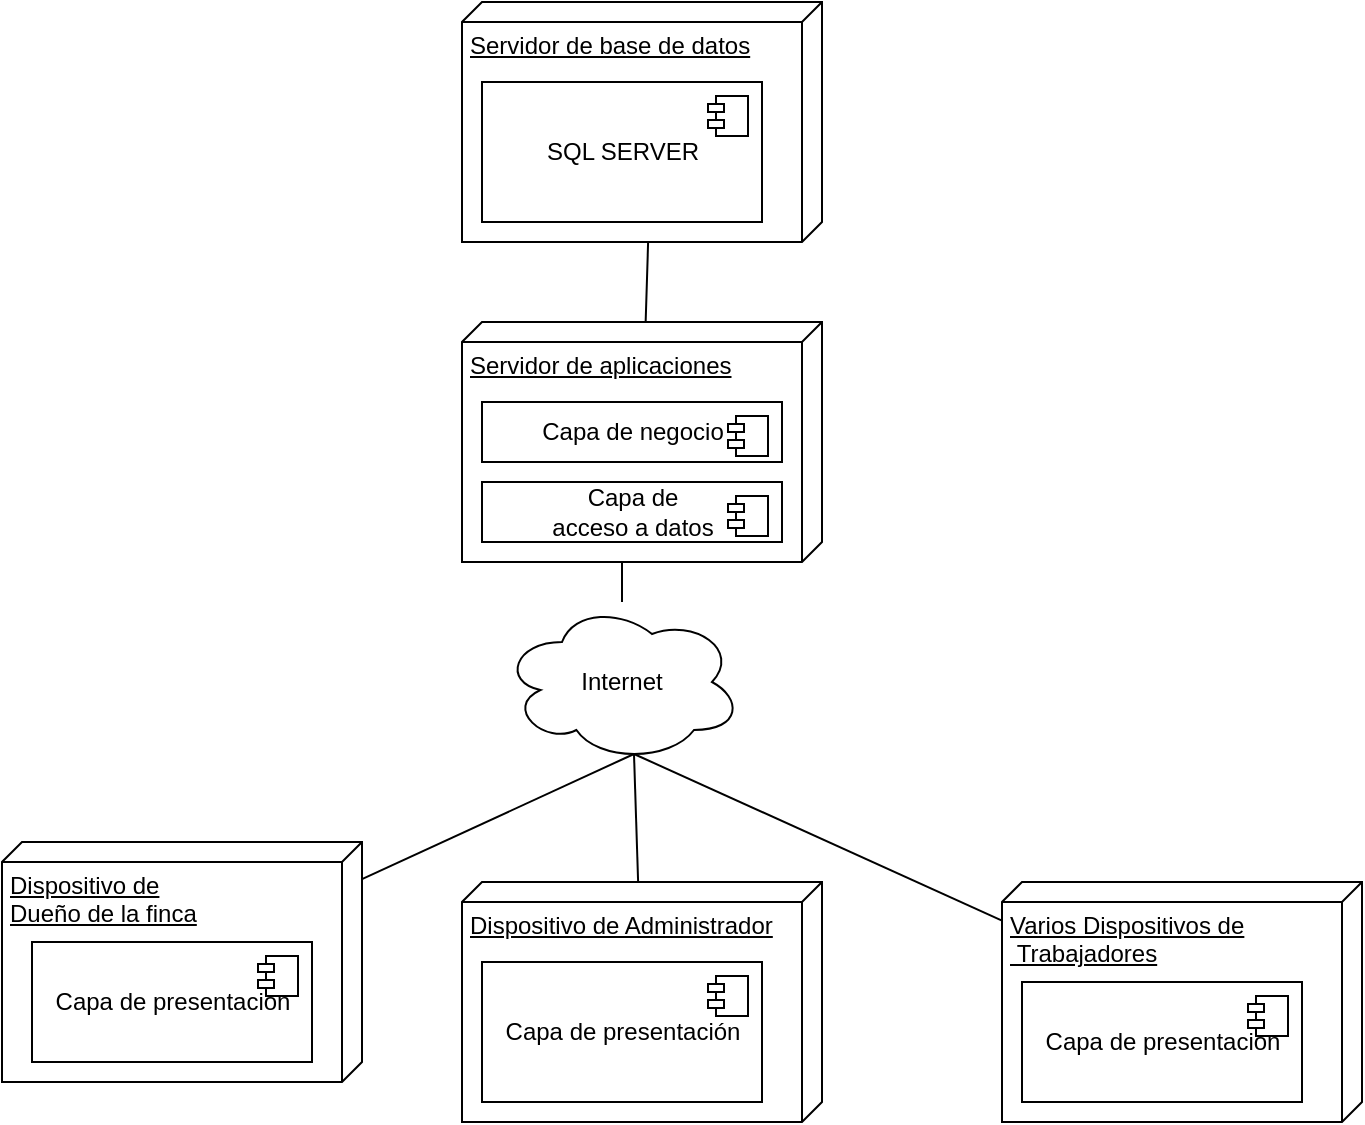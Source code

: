 <mxfile version="13.4.2" type="device"><diagram id="gEmcB3LOzR4hundHuTYb" name="Page-1"><mxGraphModel dx="1021" dy="567" grid="1" gridSize="10" guides="1" tooltips="1" connect="1" arrows="1" fold="1" page="1" pageScale="1" pageWidth="827" pageHeight="1169" math="0" shadow="0"><root><mxCell id="0"/><mxCell id="1" parent="0"/><mxCell id="ZcnB2W-V8i0V_A6PD_sG-37" style="edgeStyle=none;rounded=0;orthogonalLoop=1;jettySize=auto;html=1;entryX=0.55;entryY=0.95;entryDx=0;entryDy=0;entryPerimeter=0;endArrow=none;endFill=0;strokeColor=#000000;" parent="1" source="ZcnB2W-V8i0V_A6PD_sG-3" target="ZcnB2W-V8i0V_A6PD_sG-35" edge="1"><mxGeometry relative="1" as="geometry"/></mxCell><mxCell id="ZcnB2W-V8i0V_A6PD_sG-3" value="Dispositivo de &lt;br&gt;Dueño de la finca" style="verticalAlign=top;align=left;spacingTop=8;spacingLeft=2;spacingRight=12;shape=cube;size=10;direction=south;fontStyle=4;html=1;" parent="1" vertex="1"><mxGeometry x="90" y="450" width="180" height="120" as="geometry"/></mxCell><mxCell id="ZcnB2W-V8i0V_A6PD_sG-19" style="edgeStyle=none;rounded=0;orthogonalLoop=1;jettySize=auto;html=1;endArrow=none;endFill=0;strokeColor=#000000;entryX=0.55;entryY=0.95;entryDx=0;entryDy=0;entryPerimeter=0;" parent="1" source="ZcnB2W-V8i0V_A6PD_sG-7" target="ZcnB2W-V8i0V_A6PD_sG-35" edge="1"><mxGeometry relative="1" as="geometry"><mxPoint x="390.0" y="460" as="targetPoint"/></mxGeometry></mxCell><mxCell id="ZcnB2W-V8i0V_A6PD_sG-7" value="Dispositivo de Administrador" style="verticalAlign=top;align=left;spacingTop=8;spacingLeft=2;spacingRight=12;shape=cube;size=10;direction=south;fontStyle=4;html=1;" parent="1" vertex="1"><mxGeometry x="320" y="470" width="180" height="120" as="geometry"/></mxCell><mxCell id="ZcnB2W-V8i0V_A6PD_sG-20" style="edgeStyle=none;rounded=0;orthogonalLoop=1;jettySize=auto;html=1;endArrow=none;endFill=0;strokeColor=#000000;entryX=0.55;entryY=0.95;entryDx=0;entryDy=0;entryPerimeter=0;" parent="1" source="ZcnB2W-V8i0V_A6PD_sG-9" target="ZcnB2W-V8i0V_A6PD_sG-35" edge="1"><mxGeometry relative="1" as="geometry"><mxPoint x="390.0" y="470" as="targetPoint"/></mxGeometry></mxCell><mxCell id="ZcnB2W-V8i0V_A6PD_sG-9" value="Varios Dispositivos de&lt;br&gt;&amp;nbsp;Trabajadores" style="verticalAlign=top;align=left;spacingTop=8;spacingLeft=2;spacingRight=12;shape=cube;size=10;direction=south;fontStyle=4;html=1;" parent="1" vertex="1"><mxGeometry x="590" y="470" width="180" height="120" as="geometry"/></mxCell><mxCell id="ZcnB2W-V8i0V_A6PD_sG-16" style="edgeStyle=none;rounded=0;orthogonalLoop=1;jettySize=auto;html=1;entryX=1;entryY=0.483;entryDx=0;entryDy=0;entryPerimeter=0;endArrow=none;endFill=0;strokeColor=#000000;" parent="1" source="ZcnB2W-V8i0V_A6PD_sG-11" target="ZcnB2W-V8i0V_A6PD_sG-12" edge="1"><mxGeometry relative="1" as="geometry"/></mxCell><mxCell id="8tomWk0zhKsg77mHMGD5-3" style="edgeStyle=orthogonalEdgeStyle;rounded=0;orthogonalLoop=1;jettySize=auto;html=1;endArrow=none;endFill=0;" parent="1" source="ZcnB2W-V8i0V_A6PD_sG-11" target="ZcnB2W-V8i0V_A6PD_sG-35" edge="1"><mxGeometry relative="1" as="geometry"><Array as="points"><mxPoint x="400" y="320"/><mxPoint x="400" y="320"/></Array></mxGeometry></mxCell><mxCell id="ZcnB2W-V8i0V_A6PD_sG-11" value="Servidor de aplicaciones" style="verticalAlign=top;align=left;spacingTop=8;spacingLeft=2;spacingRight=12;shape=cube;size=10;direction=south;fontStyle=4;html=1;" parent="1" vertex="1"><mxGeometry x="320" y="190" width="180" height="120" as="geometry"/></mxCell><mxCell id="ZcnB2W-V8i0V_A6PD_sG-12" value="Servidor de base de datos" style="verticalAlign=top;align=left;spacingTop=8;spacingLeft=2;spacingRight=12;shape=cube;size=10;direction=south;fontStyle=4;html=1;" parent="1" vertex="1"><mxGeometry x="320" y="30" width="180" height="120" as="geometry"/></mxCell><mxCell id="ZcnB2W-V8i0V_A6PD_sG-13" value="SQL SERVER" style="html=1;dropTarget=0;" parent="1" vertex="1"><mxGeometry x="330" y="70" width="140" height="70" as="geometry"/></mxCell><mxCell id="ZcnB2W-V8i0V_A6PD_sG-14" value="" style="shape=component;jettyWidth=8;jettyHeight=4;" parent="ZcnB2W-V8i0V_A6PD_sG-13" vertex="1"><mxGeometry x="1" width="20" height="20" relative="1" as="geometry"><mxPoint x="-27" y="7" as="offset"/></mxGeometry></mxCell><mxCell id="ZcnB2W-V8i0V_A6PD_sG-21" value="Capa de negocio" style="html=1;dropTarget=0;" parent="1" vertex="1"><mxGeometry x="330" y="230" width="150" height="30" as="geometry"/></mxCell><mxCell id="ZcnB2W-V8i0V_A6PD_sG-22" value="" style="shape=component;jettyWidth=8;jettyHeight=4;" parent="ZcnB2W-V8i0V_A6PD_sG-21" vertex="1"><mxGeometry x="1" width="20" height="20" relative="1" as="geometry"><mxPoint x="-27" y="7" as="offset"/></mxGeometry></mxCell><mxCell id="ZcnB2W-V8i0V_A6PD_sG-23" value="Capa de presentación" style="html=1;dropTarget=0;" parent="1" vertex="1"><mxGeometry x="105" y="500" width="140" height="60" as="geometry"/></mxCell><mxCell id="ZcnB2W-V8i0V_A6PD_sG-24" value="" style="shape=component;jettyWidth=8;jettyHeight=4;" parent="ZcnB2W-V8i0V_A6PD_sG-23" vertex="1"><mxGeometry x="1" width="20" height="20" relative="1" as="geometry"><mxPoint x="-27" y="7" as="offset"/></mxGeometry></mxCell><mxCell id="ZcnB2W-V8i0V_A6PD_sG-29" value="Capa de presentación" style="html=1;dropTarget=0;" parent="1" vertex="1"><mxGeometry x="330" y="510" width="140" height="70" as="geometry"/></mxCell><mxCell id="ZcnB2W-V8i0V_A6PD_sG-30" value="" style="shape=component;jettyWidth=8;jettyHeight=4;" parent="ZcnB2W-V8i0V_A6PD_sG-29" vertex="1"><mxGeometry x="1" width="20" height="20" relative="1" as="geometry"><mxPoint x="-27" y="7" as="offset"/></mxGeometry></mxCell><mxCell id="ZcnB2W-V8i0V_A6PD_sG-31" value="Capa de presentación" style="html=1;dropTarget=0;" parent="1" vertex="1"><mxGeometry x="600" y="520" width="140" height="60" as="geometry"/></mxCell><mxCell id="ZcnB2W-V8i0V_A6PD_sG-32" value="" style="shape=component;jettyWidth=8;jettyHeight=4;" parent="ZcnB2W-V8i0V_A6PD_sG-31" vertex="1"><mxGeometry x="1" width="20" height="20" relative="1" as="geometry"><mxPoint x="-27" y="7" as="offset"/></mxGeometry></mxCell><mxCell id="ZcnB2W-V8i0V_A6PD_sG-33" value="Capa de &lt;br&gt;acceso a datos" style="html=1;dropTarget=0;" parent="1" vertex="1"><mxGeometry x="330" y="270" width="150" height="30" as="geometry"/></mxCell><mxCell id="ZcnB2W-V8i0V_A6PD_sG-34" value="" style="shape=component;jettyWidth=8;jettyHeight=4;" parent="ZcnB2W-V8i0V_A6PD_sG-33" vertex="1"><mxGeometry x="1" width="20" height="20" relative="1" as="geometry"><mxPoint x="-27" y="7" as="offset"/></mxGeometry></mxCell><mxCell id="ZcnB2W-V8i0V_A6PD_sG-35" value="Internet" style="ellipse;shape=cloud;whiteSpace=wrap;html=1;" parent="1" vertex="1"><mxGeometry x="340" y="330" width="120" height="80" as="geometry"/></mxCell></root></mxGraphModel></diagram></mxfile>